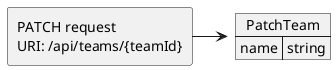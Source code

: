 @startuml Patch team request
allowmixing

agent "PATCH request \nURI: /api/teams/{teamId}"
  json "PatchTeam" as J {
    "name": "string"
  }

"PATCH request \nURI: /api/teams/{teamId}" -> J 
@enduml